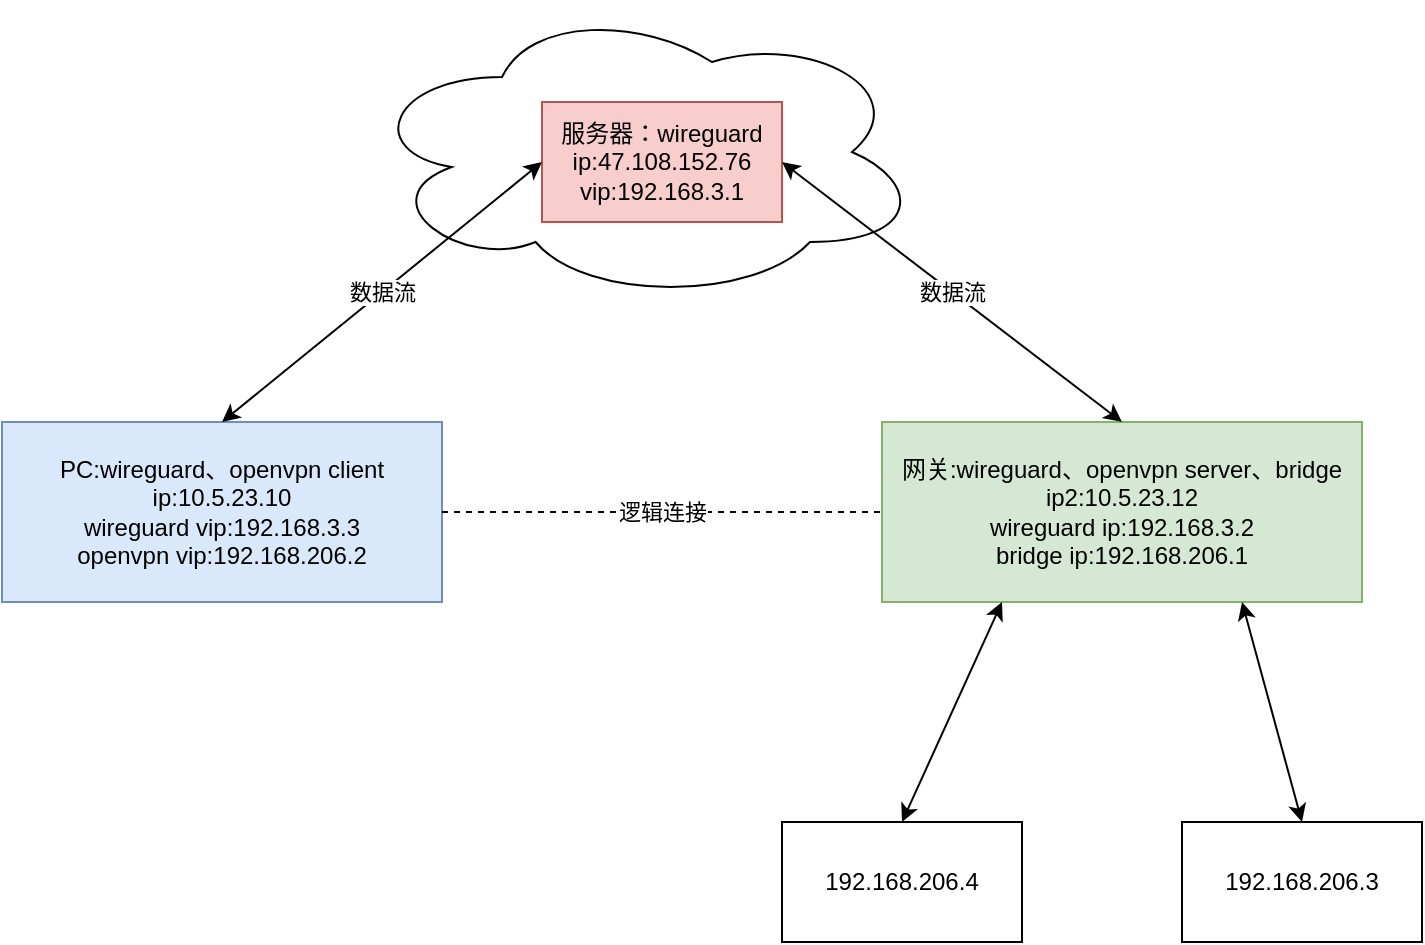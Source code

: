 <mxfile version="14.9.8" type="github">
  <diagram id="_pQyz28P-7yUtQk4ai9H" name="Page-1">
    <mxGraphModel dx="1376" dy="762" grid="1" gridSize="10" guides="1" tooltips="1" connect="1" arrows="1" fold="1" page="1" pageScale="1" pageWidth="827" pageHeight="1169" math="0" shadow="0">
      <root>
        <mxCell id="0" />
        <mxCell id="1" parent="0" />
        <mxCell id="h9F8884Uan5ex-ec38v--5" value="" style="ellipse;shape=cloud;whiteSpace=wrap;html=1;" parent="1" vertex="1">
          <mxGeometry x="240" y="40" width="280" height="150" as="geometry" />
        </mxCell>
        <mxCell id="h9F8884Uan5ex-ec38v--2" value="服务器：wireguard&lt;br&gt;ip:47.108.152.76&lt;br&gt;vip:192.168.3.1" style="rounded=0;whiteSpace=wrap;html=1;fillColor=#f8cecc;strokeColor=#b85450;" parent="1" vertex="1">
          <mxGeometry x="330" y="90" width="120" height="60" as="geometry" />
        </mxCell>
        <mxCell id="h9F8884Uan5ex-ec38v--6" value="PC:wireguard、openvpn client&lt;br&gt;ip:10.5.23.10&lt;br&gt;wireguard vip:192.168.3.3&lt;br&gt;openvpn vip:192.168.206.2" style="rounded=0;whiteSpace=wrap;html=1;fillColor=#dae8fc;strokeColor=#6c8ebf;" parent="1" vertex="1">
          <mxGeometry x="60" y="250" width="220" height="90" as="geometry" />
        </mxCell>
        <mxCell id="h9F8884Uan5ex-ec38v--7" value="网关:wireguard、openvpn server、bridge&lt;br&gt;ip2:10.5.23.12&lt;br&gt;wireguard ip:192.168.3.2&lt;br&gt;bridge ip:192.168.206.1" style="rounded=0;whiteSpace=wrap;html=1;fillColor=#d5e8d4;strokeColor=#82b366;" parent="1" vertex="1">
          <mxGeometry x="500" y="250" width="240" height="90" as="geometry" />
        </mxCell>
        <mxCell id="h9F8884Uan5ex-ec38v--9" value="数据流" style="endArrow=classic;startArrow=classic;html=1;entryX=0;entryY=0.5;entryDx=0;entryDy=0;exitX=0.5;exitY=0;exitDx=0;exitDy=0;" parent="1" source="h9F8884Uan5ex-ec38v--6" target="h9F8884Uan5ex-ec38v--2" edge="1">
          <mxGeometry width="50" height="50" relative="1" as="geometry">
            <mxPoint x="140" y="250" as="sourcePoint" />
            <mxPoint x="190" y="200" as="targetPoint" />
          </mxGeometry>
        </mxCell>
        <mxCell id="h9F8884Uan5ex-ec38v--12" value="数据流" style="endArrow=classic;startArrow=classic;html=1;exitX=1;exitY=0.5;exitDx=0;exitDy=0;entryX=0.5;entryY=0;entryDx=0;entryDy=0;" parent="1" source="h9F8884Uan5ex-ec38v--2" target="h9F8884Uan5ex-ec38v--7" edge="1">
          <mxGeometry width="50" height="50" relative="1" as="geometry">
            <mxPoint x="600" y="200" as="sourcePoint" />
            <mxPoint x="650" y="150" as="targetPoint" />
          </mxGeometry>
        </mxCell>
        <mxCell id="h9F8884Uan5ex-ec38v--13" value="逻辑连接" style="endArrow=none;dashed=1;html=1;entryX=0;entryY=0.5;entryDx=0;entryDy=0;exitX=1;exitY=0.5;exitDx=0;exitDy=0;" parent="1" source="h9F8884Uan5ex-ec38v--6" target="h9F8884Uan5ex-ec38v--7" edge="1">
          <mxGeometry width="50" height="50" relative="1" as="geometry">
            <mxPoint x="300" y="490" as="sourcePoint" />
            <mxPoint x="350" y="440" as="targetPoint" />
          </mxGeometry>
        </mxCell>
        <mxCell id="h9F8884Uan5ex-ec38v--14" value="192.168.206.4" style="rounded=0;whiteSpace=wrap;html=1;" parent="1" vertex="1">
          <mxGeometry x="450" y="450" width="120" height="60" as="geometry" />
        </mxCell>
        <mxCell id="h9F8884Uan5ex-ec38v--15" value="192.168.206.3" style="rounded=0;whiteSpace=wrap;html=1;" parent="1" vertex="1">
          <mxGeometry x="650" y="450" width="120" height="60" as="geometry" />
        </mxCell>
        <mxCell id="h9F8884Uan5ex-ec38v--17" value="" style="endArrow=classic;startArrow=classic;html=1;entryX=0.25;entryY=1;entryDx=0;entryDy=0;exitX=0.5;exitY=0;exitDx=0;exitDy=0;" parent="1" source="h9F8884Uan5ex-ec38v--14" target="h9F8884Uan5ex-ec38v--7" edge="1">
          <mxGeometry width="50" height="50" relative="1" as="geometry">
            <mxPoint x="520" y="430" as="sourcePoint" />
            <mxPoint x="570" y="380" as="targetPoint" />
          </mxGeometry>
        </mxCell>
        <mxCell id="h9F8884Uan5ex-ec38v--18" value="" style="endArrow=classic;startArrow=classic;html=1;entryX=0.75;entryY=1;entryDx=0;entryDy=0;exitX=0.5;exitY=0;exitDx=0;exitDy=0;" parent="1" source="h9F8884Uan5ex-ec38v--15" target="h9F8884Uan5ex-ec38v--7" edge="1">
          <mxGeometry width="50" height="50" relative="1" as="geometry">
            <mxPoint x="690" y="640" as="sourcePoint" />
            <mxPoint x="740" y="590" as="targetPoint" />
          </mxGeometry>
        </mxCell>
      </root>
    </mxGraphModel>
  </diagram>
</mxfile>

